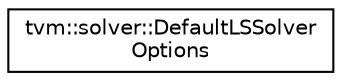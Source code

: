 digraph "Graphical Class Hierarchy"
{
  edge [fontname="Helvetica",fontsize="10",labelfontname="Helvetica",labelfontsize="10"];
  node [fontname="Helvetica",fontsize="10",shape=record];
  rankdir="LR";
  Node0 [label="tvm::solver::DefaultLSSolver\lOptions",height=0.2,width=0.4,color="black", fillcolor="white", style="filled",URL="$classtvm_1_1solver_1_1DefaultLSSolverOptions.html"];
}
